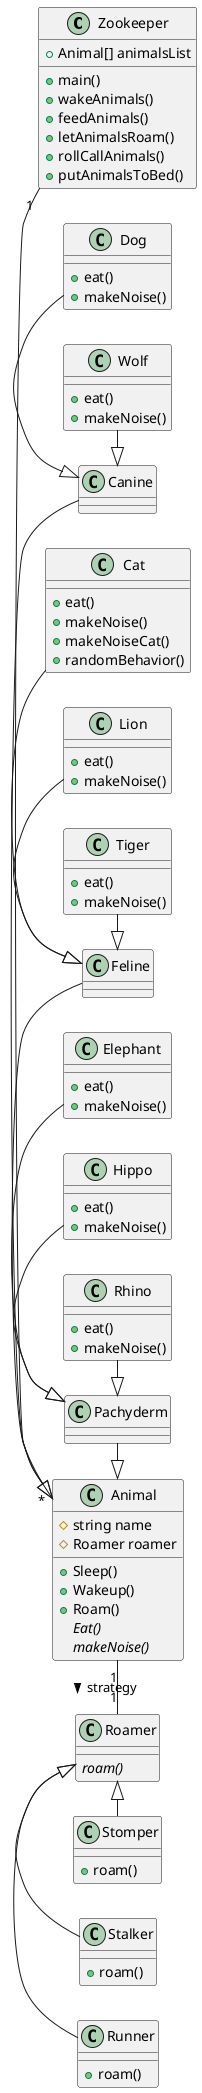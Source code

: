 @startuml Q2-With-Strategy
left to right direction

Zookeeper "1" - "*" Animal
Animal "1" - "1" Roamer : strategy >
Runner -up|> Roamer
Stalker -up|> Roamer
Stomper -up|> Roamer

Zookeeper : {field} +Animal[] animalsList
Zookeeper : +main()
Zookeeper : +wakeAnimals()
Zookeeper : +feedAnimals()
Zookeeper : +letAnimalsRoam()
Zookeeper : +rollCallAnimals()
Zookeeper : +putAnimalsToBed()

Animal : {field} #string name
Animal : {field} #Roamer roamer
Animal : +Sleep()
Animal : +Wakeup()
Animal : +Roam()
Animal : {abstract} Eat()
Animal : {abstract} makeNoise()

Roamer : {abstract} roam()

Runner : +roam()
Stalker : +roam()
Stomper : +roam()

Canine -down|> Animal
Feline -down|> Animal
Pachyderm -down|> Animal

Dog -|> Canine
Wolf -|> Canine

Cat -|> Feline
Lion -|> Feline
Tiger -|> Feline

Elephant -|> Pachyderm
Hippo -|> Pachyderm
Rhino -|> Pachyderm

Dog : +eat()
Dog : +makeNoise()

Wolf : +eat()
Wolf : +makeNoise()

Cat : +eat()
Cat : +makeNoise()
Cat : +makeNoiseCat()
Cat : +randomBehavior()

Lion : +eat()
Lion : +makeNoise()

Tiger : +eat()
Tiger : +makeNoise()

Elephant : +eat()
Elephant : +makeNoise()

Hippo : +eat()
Hippo : +makeNoise()

Rhino : +eat()
Rhino : +makeNoise()


@enduml